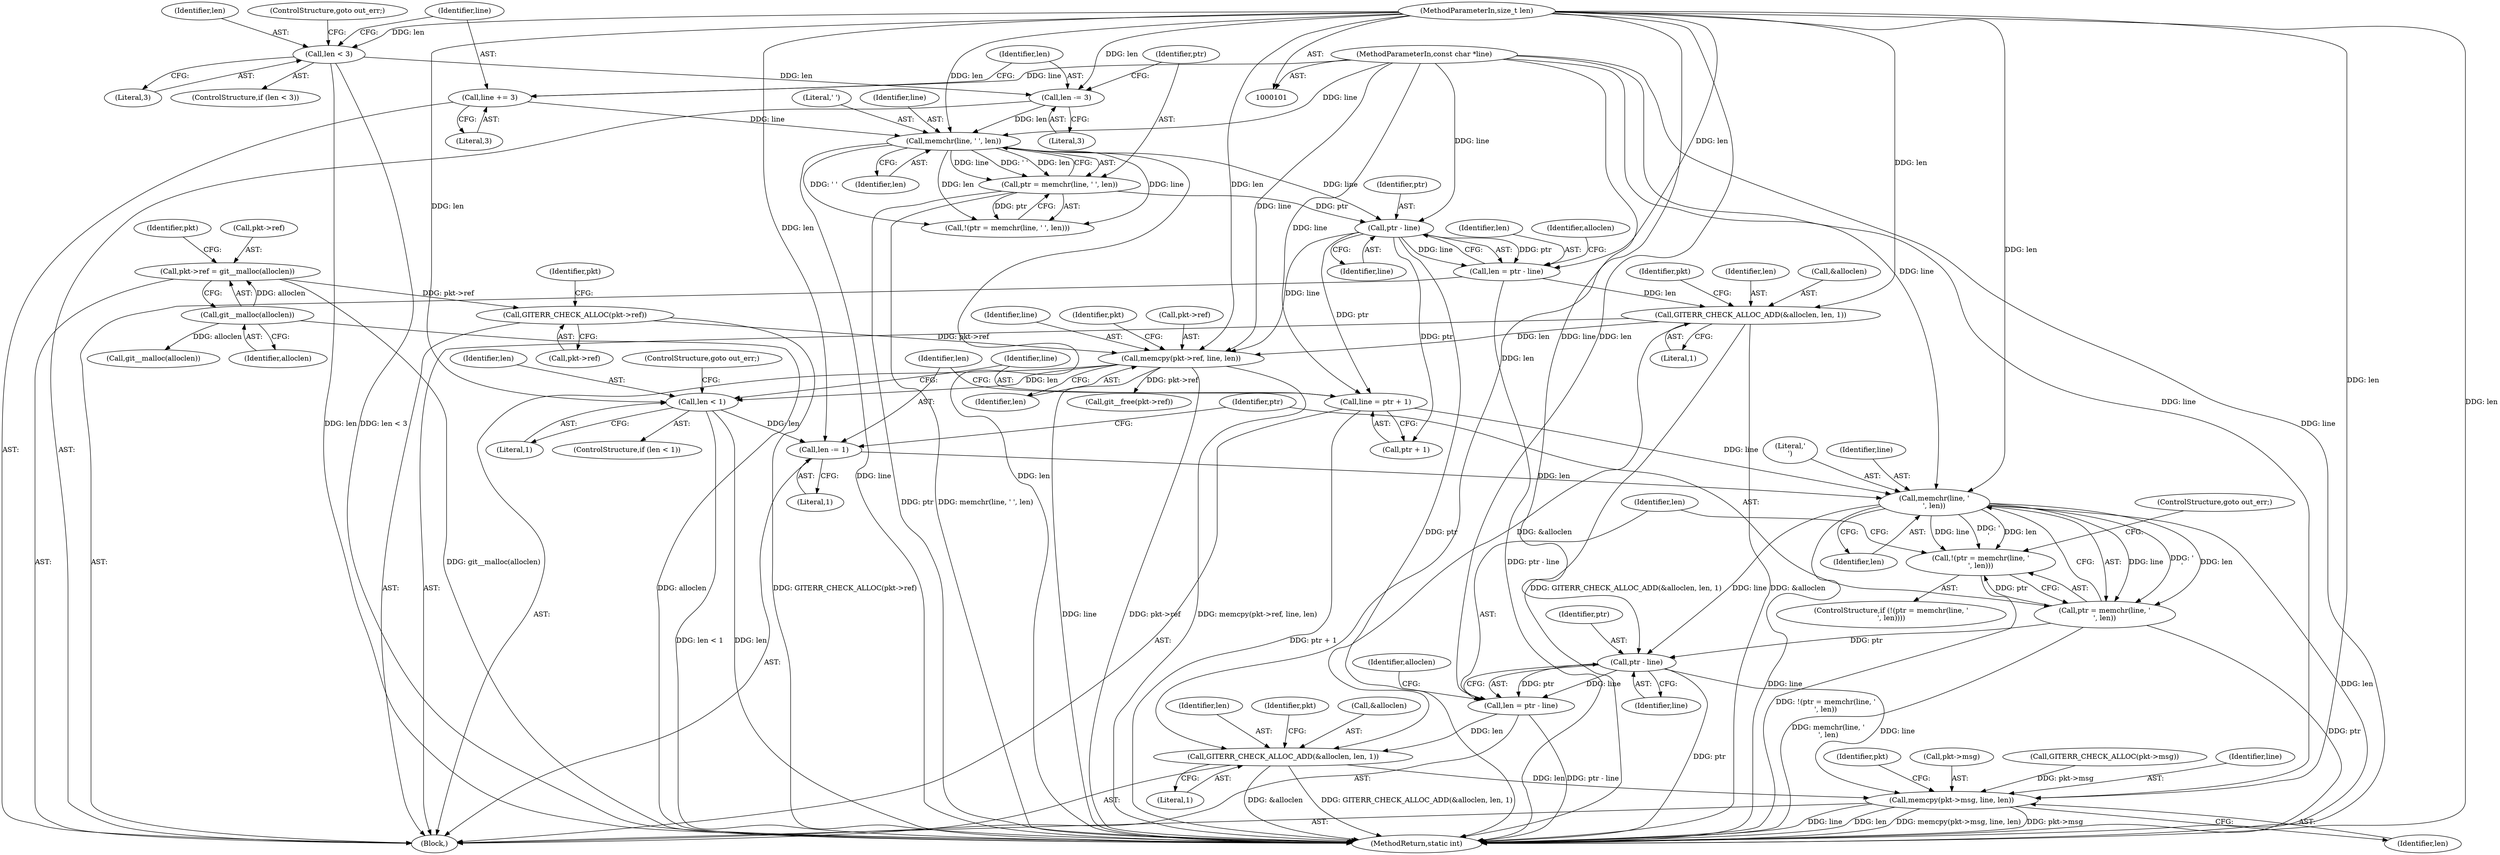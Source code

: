 digraph "0_libgit2_1f9a8510e1d2f20ed7334eeeddb92c4dd8e7c649@API" {
"1000197" [label="(Call,memchr(line, '\n', len))"];
"1000185" [label="(Call,line = ptr + 1)"];
"1000149" [label="(Call,ptr - line)"];
"1000140" [label="(Call,ptr = memchr(line, ' ', len))"];
"1000142" [label="(Call,memchr(line, ' ', len))"];
"1000132" [label="(Call,line += 3)"];
"1000103" [label="(MethodParameterIn,const char *line)"];
"1000135" [label="(Call,len -= 3)"];
"1000128" [label="(Call,len < 3)"];
"1000104" [label="(MethodParameterIn,size_t len)"];
"1000190" [label="(Call,len -= 1)"];
"1000181" [label="(Call,len < 1)"];
"1000167" [label="(Call,memcpy(pkt->ref, line, len))"];
"1000163" [label="(Call,GITERR_CHECK_ALLOC(pkt->ref))"];
"1000157" [label="(Call,pkt->ref = git__malloc(alloclen))"];
"1000161" [label="(Call,git__malloc(alloclen))"];
"1000152" [label="(Call,GITERR_CHECK_ALLOC_ADD(&alloclen, len, 1))"];
"1000147" [label="(Call,len = ptr - line)"];
"1000194" [label="(Call,!(ptr = memchr(line, '\n', len)))"];
"1000195" [label="(Call,ptr = memchr(line, '\n', len))"];
"1000204" [label="(Call,ptr - line)"];
"1000202" [label="(Call,len = ptr - line)"];
"1000207" [label="(Call,GITERR_CHECK_ALLOC_ADD(&alloclen, len, 1))"];
"1000222" [label="(Call,memcpy(pkt->msg, line, len))"];
"1000203" [label="(Identifier,len)"];
"1000162" [label="(Identifier,alloclen)"];
"1000130" [label="(Literal,3)"];
"1000168" [label="(Call,pkt->ref)"];
"1000218" [label="(Call,GITERR_CHECK_ALLOC(pkt->msg))"];
"1000214" [label="(Identifier,pkt)"];
"1000127" [label="(ControlStructure,if (len < 3))"];
"1000192" [label="(Literal,1)"];
"1000135" [label="(Call,len -= 3)"];
"1000194" [label="(Call,!(ptr = memchr(line, '\n', len)))"];
"1000169" [label="(Identifier,pkt)"];
"1000209" [label="(Identifier,alloclen)"];
"1000195" [label="(Call,ptr = memchr(line, '\n', len))"];
"1000103" [label="(MethodParameterIn,const char *line)"];
"1000165" [label="(Identifier,pkt)"];
"1000132" [label="(Call,line += 3)"];
"1000167" [label="(Call,memcpy(pkt->ref, line, len))"];
"1000180" [label="(ControlStructure,if (len < 1))"];
"1000164" [label="(Call,pkt->ref)"];
"1000141" [label="(Identifier,ptr)"];
"1000104" [label="(MethodParameterIn,size_t len)"];
"1000134" [label="(Literal,3)"];
"1000191" [label="(Identifier,len)"];
"1000226" [label="(Identifier,line)"];
"1000197" [label="(Call,memchr(line, '\n', len))"];
"1000187" [label="(Call,ptr + 1)"];
"1000161" [label="(Call,git__malloc(alloclen))"];
"1000208" [label="(Call,&alloclen)"];
"1000140" [label="(Call,ptr = memchr(line, ' ', len))"];
"1000148" [label="(Identifier,len)"];
"1000155" [label="(Identifier,len)"];
"1000171" [label="(Identifier,line)"];
"1000172" [label="(Identifier,len)"];
"1000158" [label="(Call,pkt->ref)"];
"1000207" [label="(Call,GITERR_CHECK_ALLOC_ADD(&alloclen, len, 1))"];
"1000182" [label="(Identifier,len)"];
"1000183" [label="(Literal,1)"];
"1000200" [label="(Identifier,len)"];
"1000184" [label="(ControlStructure,goto out_err;)"];
"1000256" [label="(MethodReturn,static int)"];
"1000205" [label="(Identifier,ptr)"];
"1000143" [label="(Identifier,line)"];
"1000136" [label="(Identifier,len)"];
"1000131" [label="(ControlStructure,goto out_err;)"];
"1000157" [label="(Call,pkt->ref = git__malloc(alloclen))"];
"1000186" [label="(Identifier,line)"];
"1000156" [label="(Literal,1)"];
"1000154" [label="(Identifier,alloclen)"];
"1000149" [label="(Call,ptr - line)"];
"1000206" [label="(Identifier,line)"];
"1000210" [label="(Identifier,len)"];
"1000142" [label="(Call,memchr(line, ' ', len))"];
"1000137" [label="(Literal,3)"];
"1000181" [label="(Call,len < 1)"];
"1000190" [label="(Call,len -= 1)"];
"1000153" [label="(Call,&alloclen)"];
"1000150" [label="(Identifier,ptr)"];
"1000151" [label="(Identifier,line)"];
"1000227" [label="(Identifier,len)"];
"1000201" [label="(ControlStructure,goto out_err;)"];
"1000196" [label="(Identifier,ptr)"];
"1000199" [label="(Literal,'\n')"];
"1000176" [label="(Identifier,pkt)"];
"1000204" [label="(Call,ptr - line)"];
"1000231" [label="(Identifier,pkt)"];
"1000223" [label="(Call,pkt->msg)"];
"1000185" [label="(Call,line = ptr + 1)"];
"1000147" [label="(Call,len = ptr - line)"];
"1000129" [label="(Identifier,len)"];
"1000193" [label="(ControlStructure,if (!(ptr = memchr(line, '\n', len))))"];
"1000145" [label="(Identifier,len)"];
"1000222" [label="(Call,memcpy(pkt->msg, line, len))"];
"1000211" [label="(Literal,1)"];
"1000144" [label="(Literal,' ')"];
"1000202" [label="(Call,len = ptr - line)"];
"1000163" [label="(Call,GITERR_CHECK_ALLOC(pkt->ref))"];
"1000105" [label="(Block,)"];
"1000216" [label="(Call,git__malloc(alloclen))"];
"1000128" [label="(Call,len < 3)"];
"1000139" [label="(Call,!(ptr = memchr(line, ' ', len)))"];
"1000159" [label="(Identifier,pkt)"];
"1000133" [label="(Identifier,line)"];
"1000247" [label="(Call,git__free(pkt->ref))"];
"1000152" [label="(Call,GITERR_CHECK_ALLOC_ADD(&alloclen, len, 1))"];
"1000198" [label="(Identifier,line)"];
"1000197" -> "1000195"  [label="AST: "];
"1000197" -> "1000200"  [label="CFG: "];
"1000198" -> "1000197"  [label="AST: "];
"1000199" -> "1000197"  [label="AST: "];
"1000200" -> "1000197"  [label="AST: "];
"1000195" -> "1000197"  [label="CFG: "];
"1000197" -> "1000256"  [label="DDG: len"];
"1000197" -> "1000256"  [label="DDG: line"];
"1000197" -> "1000194"  [label="DDG: line"];
"1000197" -> "1000194"  [label="DDG: '\n'"];
"1000197" -> "1000194"  [label="DDG: len"];
"1000197" -> "1000195"  [label="DDG: line"];
"1000197" -> "1000195"  [label="DDG: '\n'"];
"1000197" -> "1000195"  [label="DDG: len"];
"1000185" -> "1000197"  [label="DDG: line"];
"1000103" -> "1000197"  [label="DDG: line"];
"1000190" -> "1000197"  [label="DDG: len"];
"1000104" -> "1000197"  [label="DDG: len"];
"1000197" -> "1000204"  [label="DDG: line"];
"1000185" -> "1000105"  [label="AST: "];
"1000185" -> "1000187"  [label="CFG: "];
"1000186" -> "1000185"  [label="AST: "];
"1000187" -> "1000185"  [label="AST: "];
"1000191" -> "1000185"  [label="CFG: "];
"1000185" -> "1000256"  [label="DDG: ptr + 1"];
"1000149" -> "1000185"  [label="DDG: ptr"];
"1000103" -> "1000185"  [label="DDG: line"];
"1000149" -> "1000147"  [label="AST: "];
"1000149" -> "1000151"  [label="CFG: "];
"1000150" -> "1000149"  [label="AST: "];
"1000151" -> "1000149"  [label="AST: "];
"1000147" -> "1000149"  [label="CFG: "];
"1000149" -> "1000256"  [label="DDG: ptr"];
"1000149" -> "1000147"  [label="DDG: ptr"];
"1000149" -> "1000147"  [label="DDG: line"];
"1000140" -> "1000149"  [label="DDG: ptr"];
"1000142" -> "1000149"  [label="DDG: line"];
"1000103" -> "1000149"  [label="DDG: line"];
"1000149" -> "1000167"  [label="DDG: line"];
"1000149" -> "1000187"  [label="DDG: ptr"];
"1000140" -> "1000139"  [label="AST: "];
"1000140" -> "1000142"  [label="CFG: "];
"1000141" -> "1000140"  [label="AST: "];
"1000142" -> "1000140"  [label="AST: "];
"1000139" -> "1000140"  [label="CFG: "];
"1000140" -> "1000256"  [label="DDG: memchr(line, ' ', len)"];
"1000140" -> "1000256"  [label="DDG: ptr"];
"1000140" -> "1000139"  [label="DDG: ptr"];
"1000142" -> "1000140"  [label="DDG: line"];
"1000142" -> "1000140"  [label="DDG: ' '"];
"1000142" -> "1000140"  [label="DDG: len"];
"1000142" -> "1000145"  [label="CFG: "];
"1000143" -> "1000142"  [label="AST: "];
"1000144" -> "1000142"  [label="AST: "];
"1000145" -> "1000142"  [label="AST: "];
"1000142" -> "1000256"  [label="DDG: line"];
"1000142" -> "1000256"  [label="DDG: len"];
"1000142" -> "1000139"  [label="DDG: line"];
"1000142" -> "1000139"  [label="DDG: ' '"];
"1000142" -> "1000139"  [label="DDG: len"];
"1000132" -> "1000142"  [label="DDG: line"];
"1000103" -> "1000142"  [label="DDG: line"];
"1000135" -> "1000142"  [label="DDG: len"];
"1000104" -> "1000142"  [label="DDG: len"];
"1000132" -> "1000105"  [label="AST: "];
"1000132" -> "1000134"  [label="CFG: "];
"1000133" -> "1000132"  [label="AST: "];
"1000134" -> "1000132"  [label="AST: "];
"1000136" -> "1000132"  [label="CFG: "];
"1000103" -> "1000132"  [label="DDG: line"];
"1000103" -> "1000101"  [label="AST: "];
"1000103" -> "1000256"  [label="DDG: line"];
"1000103" -> "1000167"  [label="DDG: line"];
"1000103" -> "1000204"  [label="DDG: line"];
"1000103" -> "1000222"  [label="DDG: line"];
"1000135" -> "1000105"  [label="AST: "];
"1000135" -> "1000137"  [label="CFG: "];
"1000136" -> "1000135"  [label="AST: "];
"1000137" -> "1000135"  [label="AST: "];
"1000141" -> "1000135"  [label="CFG: "];
"1000128" -> "1000135"  [label="DDG: len"];
"1000104" -> "1000135"  [label="DDG: len"];
"1000128" -> "1000127"  [label="AST: "];
"1000128" -> "1000130"  [label="CFG: "];
"1000129" -> "1000128"  [label="AST: "];
"1000130" -> "1000128"  [label="AST: "];
"1000131" -> "1000128"  [label="CFG: "];
"1000133" -> "1000128"  [label="CFG: "];
"1000128" -> "1000256"  [label="DDG: len < 3"];
"1000128" -> "1000256"  [label="DDG: len"];
"1000104" -> "1000128"  [label="DDG: len"];
"1000104" -> "1000101"  [label="AST: "];
"1000104" -> "1000256"  [label="DDG: len"];
"1000104" -> "1000147"  [label="DDG: len"];
"1000104" -> "1000152"  [label="DDG: len"];
"1000104" -> "1000167"  [label="DDG: len"];
"1000104" -> "1000181"  [label="DDG: len"];
"1000104" -> "1000190"  [label="DDG: len"];
"1000104" -> "1000202"  [label="DDG: len"];
"1000104" -> "1000207"  [label="DDG: len"];
"1000104" -> "1000222"  [label="DDG: len"];
"1000190" -> "1000105"  [label="AST: "];
"1000190" -> "1000192"  [label="CFG: "];
"1000191" -> "1000190"  [label="AST: "];
"1000192" -> "1000190"  [label="AST: "];
"1000196" -> "1000190"  [label="CFG: "];
"1000181" -> "1000190"  [label="DDG: len"];
"1000181" -> "1000180"  [label="AST: "];
"1000181" -> "1000183"  [label="CFG: "];
"1000182" -> "1000181"  [label="AST: "];
"1000183" -> "1000181"  [label="AST: "];
"1000184" -> "1000181"  [label="CFG: "];
"1000186" -> "1000181"  [label="CFG: "];
"1000181" -> "1000256"  [label="DDG: len < 1"];
"1000181" -> "1000256"  [label="DDG: len"];
"1000167" -> "1000181"  [label="DDG: len"];
"1000167" -> "1000105"  [label="AST: "];
"1000167" -> "1000172"  [label="CFG: "];
"1000168" -> "1000167"  [label="AST: "];
"1000171" -> "1000167"  [label="AST: "];
"1000172" -> "1000167"  [label="AST: "];
"1000176" -> "1000167"  [label="CFG: "];
"1000167" -> "1000256"  [label="DDG: pkt->ref"];
"1000167" -> "1000256"  [label="DDG: memcpy(pkt->ref, line, len)"];
"1000167" -> "1000256"  [label="DDG: line"];
"1000163" -> "1000167"  [label="DDG: pkt->ref"];
"1000152" -> "1000167"  [label="DDG: len"];
"1000167" -> "1000247"  [label="DDG: pkt->ref"];
"1000163" -> "1000105"  [label="AST: "];
"1000163" -> "1000164"  [label="CFG: "];
"1000164" -> "1000163"  [label="AST: "];
"1000169" -> "1000163"  [label="CFG: "];
"1000163" -> "1000256"  [label="DDG: GITERR_CHECK_ALLOC(pkt->ref)"];
"1000157" -> "1000163"  [label="DDG: pkt->ref"];
"1000157" -> "1000105"  [label="AST: "];
"1000157" -> "1000161"  [label="CFG: "];
"1000158" -> "1000157"  [label="AST: "];
"1000161" -> "1000157"  [label="AST: "];
"1000165" -> "1000157"  [label="CFG: "];
"1000157" -> "1000256"  [label="DDG: git__malloc(alloclen)"];
"1000161" -> "1000157"  [label="DDG: alloclen"];
"1000161" -> "1000162"  [label="CFG: "];
"1000162" -> "1000161"  [label="AST: "];
"1000161" -> "1000256"  [label="DDG: alloclen"];
"1000161" -> "1000216"  [label="DDG: alloclen"];
"1000152" -> "1000105"  [label="AST: "];
"1000152" -> "1000156"  [label="CFG: "];
"1000153" -> "1000152"  [label="AST: "];
"1000155" -> "1000152"  [label="AST: "];
"1000156" -> "1000152"  [label="AST: "];
"1000159" -> "1000152"  [label="CFG: "];
"1000152" -> "1000256"  [label="DDG: GITERR_CHECK_ALLOC_ADD(&alloclen, len, 1)"];
"1000152" -> "1000256"  [label="DDG: &alloclen"];
"1000147" -> "1000152"  [label="DDG: len"];
"1000152" -> "1000207"  [label="DDG: &alloclen"];
"1000147" -> "1000105"  [label="AST: "];
"1000148" -> "1000147"  [label="AST: "];
"1000154" -> "1000147"  [label="CFG: "];
"1000147" -> "1000256"  [label="DDG: ptr - line"];
"1000194" -> "1000193"  [label="AST: "];
"1000194" -> "1000195"  [label="CFG: "];
"1000195" -> "1000194"  [label="AST: "];
"1000201" -> "1000194"  [label="CFG: "];
"1000203" -> "1000194"  [label="CFG: "];
"1000194" -> "1000256"  [label="DDG: !(ptr = memchr(line, '\n', len))"];
"1000195" -> "1000194"  [label="DDG: ptr"];
"1000196" -> "1000195"  [label="AST: "];
"1000195" -> "1000256"  [label="DDG: memchr(line, '\n', len)"];
"1000195" -> "1000256"  [label="DDG: ptr"];
"1000195" -> "1000204"  [label="DDG: ptr"];
"1000204" -> "1000202"  [label="AST: "];
"1000204" -> "1000206"  [label="CFG: "];
"1000205" -> "1000204"  [label="AST: "];
"1000206" -> "1000204"  [label="AST: "];
"1000202" -> "1000204"  [label="CFG: "];
"1000204" -> "1000256"  [label="DDG: ptr"];
"1000204" -> "1000202"  [label="DDG: ptr"];
"1000204" -> "1000202"  [label="DDG: line"];
"1000204" -> "1000222"  [label="DDG: line"];
"1000202" -> "1000105"  [label="AST: "];
"1000203" -> "1000202"  [label="AST: "];
"1000209" -> "1000202"  [label="CFG: "];
"1000202" -> "1000256"  [label="DDG: ptr - line"];
"1000202" -> "1000207"  [label="DDG: len"];
"1000207" -> "1000105"  [label="AST: "];
"1000207" -> "1000211"  [label="CFG: "];
"1000208" -> "1000207"  [label="AST: "];
"1000210" -> "1000207"  [label="AST: "];
"1000211" -> "1000207"  [label="AST: "];
"1000214" -> "1000207"  [label="CFG: "];
"1000207" -> "1000256"  [label="DDG: &alloclen"];
"1000207" -> "1000256"  [label="DDG: GITERR_CHECK_ALLOC_ADD(&alloclen, len, 1)"];
"1000207" -> "1000222"  [label="DDG: len"];
"1000222" -> "1000105"  [label="AST: "];
"1000222" -> "1000227"  [label="CFG: "];
"1000223" -> "1000222"  [label="AST: "];
"1000226" -> "1000222"  [label="AST: "];
"1000227" -> "1000222"  [label="AST: "];
"1000231" -> "1000222"  [label="CFG: "];
"1000222" -> "1000256"  [label="DDG: pkt->msg"];
"1000222" -> "1000256"  [label="DDG: line"];
"1000222" -> "1000256"  [label="DDG: len"];
"1000222" -> "1000256"  [label="DDG: memcpy(pkt->msg, line, len)"];
"1000218" -> "1000222"  [label="DDG: pkt->msg"];
}
